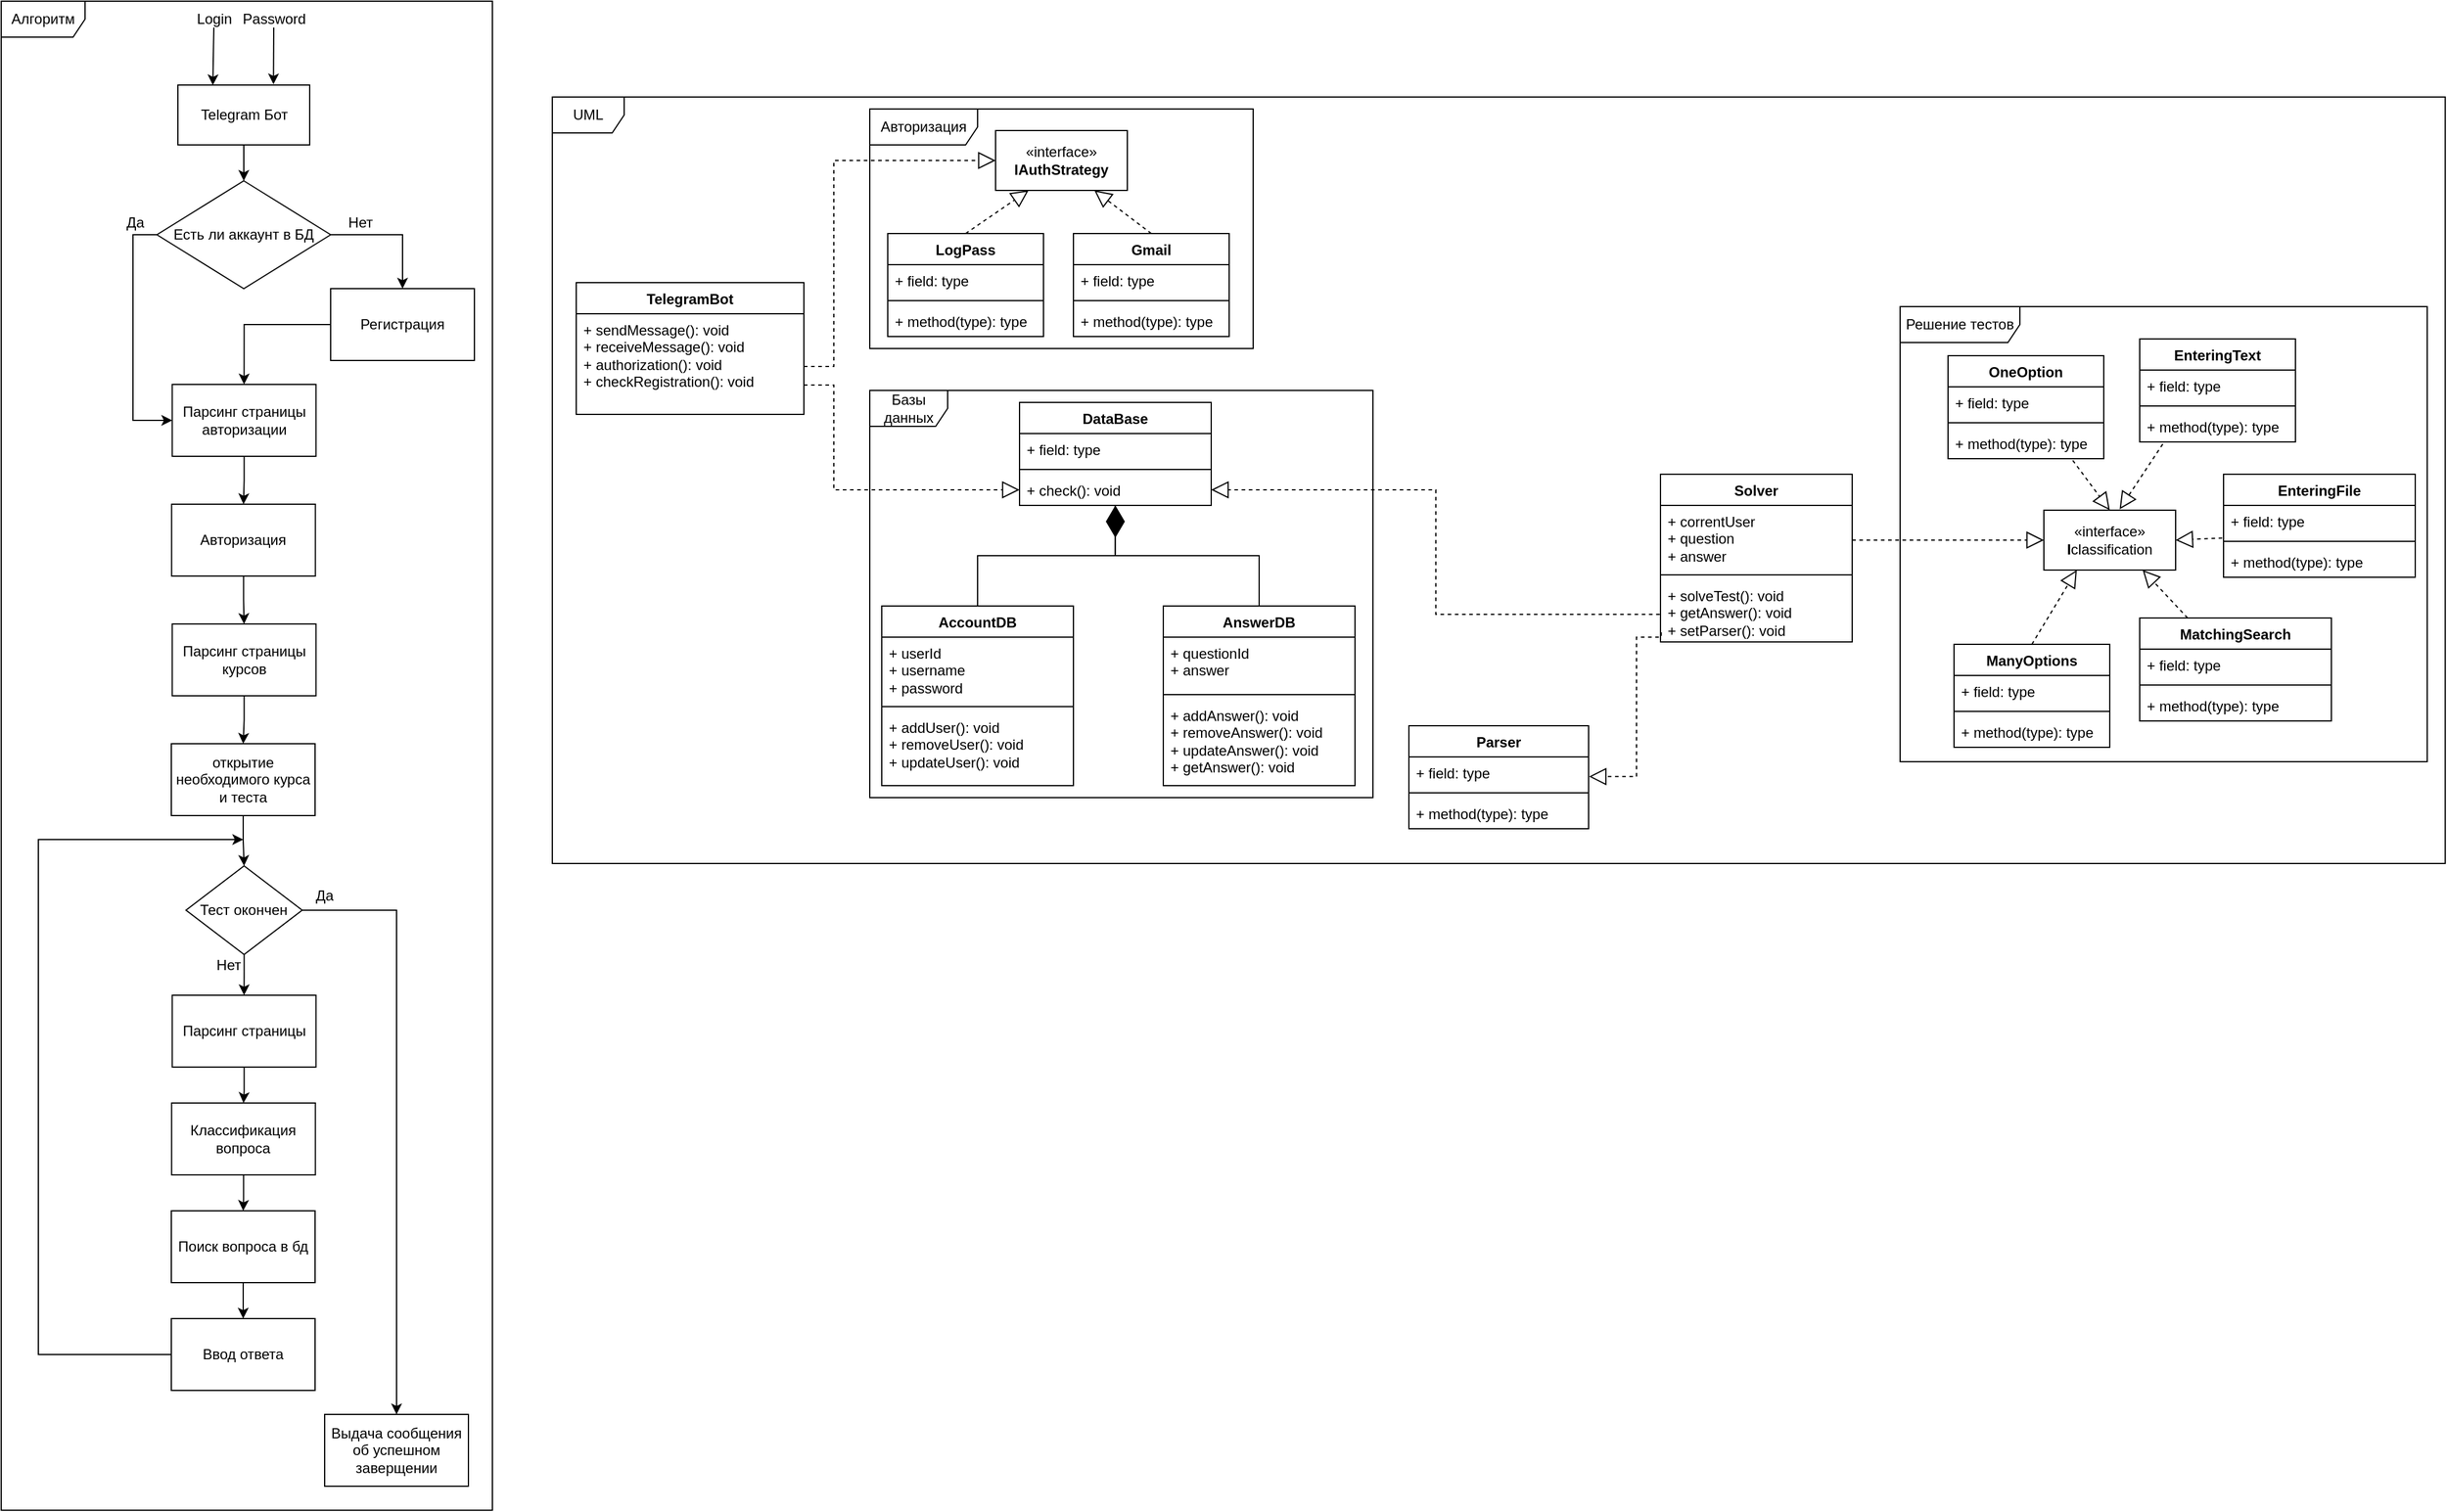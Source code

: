 <mxfile version="22.1.2" type="device">
  <diagram name="Page-1" id="c4acf3e9-155e-7222-9cf6-157b1a14988f">
    <mxGraphModel dx="2790" dy="1450" grid="1" gridSize="10" guides="1" tooltips="1" connect="1" arrows="1" fold="1" page="1" pageScale="1" pageWidth="850" pageHeight="1100" background="none" math="0" shadow="0">
      <root>
        <mxCell id="0" />
        <mxCell id="1" parent="0" />
        <mxCell id="LMiCmeVsYC1KzsGFryo7-1" value="TelegramBot" style="swimlane;fontStyle=1;align=center;verticalAlign=top;childLayout=stackLayout;horizontal=1;startSize=26;horizontalStack=0;resizeParent=1;resizeParentMax=0;resizeLast=0;collapsible=1;marginBottom=0;whiteSpace=wrap;html=1;" vertex="1" parent="1">
          <mxGeometry x="820" y="515" width="190" height="110" as="geometry">
            <mxRectangle x="500" y="34" width="110" height="30" as="alternateBounds" />
          </mxGeometry>
        </mxCell>
        <mxCell id="LMiCmeVsYC1KzsGFryo7-4" value="+ sendMessage(): void&lt;br&gt;+ receiveMessage(): void&lt;br&gt;+&amp;nbsp;authorization(): void&lt;br&gt;+ checkRegistration(): void" style="text;strokeColor=none;fillColor=none;align=left;verticalAlign=top;spacingLeft=4;spacingRight=4;overflow=hidden;rotatable=0;points=[[0,0.5],[1,0.5]];portConstraint=eastwest;whiteSpace=wrap;html=1;" vertex="1" parent="LMiCmeVsYC1KzsGFryo7-1">
          <mxGeometry y="26" width="190" height="84" as="geometry" />
        </mxCell>
        <mxCell id="LMiCmeVsYC1KzsGFryo7-9" value="Solver" style="swimlane;fontStyle=1;align=center;verticalAlign=top;childLayout=stackLayout;horizontal=1;startSize=26;horizontalStack=0;resizeParent=1;resizeParentMax=0;resizeLast=0;collapsible=1;marginBottom=0;whiteSpace=wrap;html=1;" vertex="1" parent="1">
          <mxGeometry x="1725" y="675" width="160" height="140" as="geometry" />
        </mxCell>
        <mxCell id="LMiCmeVsYC1KzsGFryo7-10" value="+ correntUser&lt;br&gt;+ question&lt;br&gt;+ answer" style="text;strokeColor=none;fillColor=none;align=left;verticalAlign=top;spacingLeft=4;spacingRight=4;overflow=hidden;rotatable=0;points=[[0,0.5],[1,0.5]];portConstraint=eastwest;whiteSpace=wrap;html=1;" vertex="1" parent="LMiCmeVsYC1KzsGFryo7-9">
          <mxGeometry y="26" width="160" height="54" as="geometry" />
        </mxCell>
        <mxCell id="LMiCmeVsYC1KzsGFryo7-11" value="" style="line;strokeWidth=1;fillColor=none;align=left;verticalAlign=middle;spacingTop=-1;spacingLeft=3;spacingRight=3;rotatable=0;labelPosition=right;points=[];portConstraint=eastwest;strokeColor=inherit;" vertex="1" parent="LMiCmeVsYC1KzsGFryo7-9">
          <mxGeometry y="80" width="160" height="8" as="geometry" />
        </mxCell>
        <mxCell id="LMiCmeVsYC1KzsGFryo7-12" value="+ solveTest(): void&lt;br&gt;+ getAnswer(): void&lt;br&gt;+&amp;nbsp;setParser(): void" style="text;strokeColor=none;fillColor=none;align=left;verticalAlign=top;spacingLeft=4;spacingRight=4;overflow=hidden;rotatable=0;points=[[0,0.5],[1,0.5]];portConstraint=eastwest;whiteSpace=wrap;html=1;" vertex="1" parent="LMiCmeVsYC1KzsGFryo7-9">
          <mxGeometry y="88" width="160" height="52" as="geometry" />
        </mxCell>
        <mxCell id="LMiCmeVsYC1KzsGFryo7-14" value="Авторизация" style="shape=umlFrame;whiteSpace=wrap;html=1;pointerEvents=0;width=90;height=30;" vertex="1" parent="1">
          <mxGeometry x="1065" y="370" width="320" height="200" as="geometry" />
        </mxCell>
        <mxCell id="LMiCmeVsYC1KzsGFryo7-15" value="«interface»&lt;br&gt;&lt;b&gt;IAuthStrategy&lt;/b&gt;" style="html=1;whiteSpace=wrap;" vertex="1" parent="1">
          <mxGeometry x="1170" y="388" width="110" height="50" as="geometry" />
        </mxCell>
        <mxCell id="LMiCmeVsYC1KzsGFryo7-16" value="LogPass" style="swimlane;fontStyle=1;align=center;verticalAlign=top;childLayout=stackLayout;horizontal=1;startSize=26;horizontalStack=0;resizeParent=1;resizeParentMax=0;resizeLast=0;collapsible=1;marginBottom=0;whiteSpace=wrap;html=1;" vertex="1" parent="1">
          <mxGeometry x="1080" y="474" width="130" height="86" as="geometry" />
        </mxCell>
        <mxCell id="LMiCmeVsYC1KzsGFryo7-17" value="+ field: type" style="text;strokeColor=none;fillColor=none;align=left;verticalAlign=top;spacingLeft=4;spacingRight=4;overflow=hidden;rotatable=0;points=[[0,0.5],[1,0.5]];portConstraint=eastwest;whiteSpace=wrap;html=1;" vertex="1" parent="LMiCmeVsYC1KzsGFryo7-16">
          <mxGeometry y="26" width="130" height="26" as="geometry" />
        </mxCell>
        <mxCell id="LMiCmeVsYC1KzsGFryo7-18" value="" style="line;strokeWidth=1;fillColor=none;align=left;verticalAlign=middle;spacingTop=-1;spacingLeft=3;spacingRight=3;rotatable=0;labelPosition=right;points=[];portConstraint=eastwest;strokeColor=inherit;" vertex="1" parent="LMiCmeVsYC1KzsGFryo7-16">
          <mxGeometry y="52" width="130" height="8" as="geometry" />
        </mxCell>
        <mxCell id="LMiCmeVsYC1KzsGFryo7-19" value="+ method(type): type" style="text;strokeColor=none;fillColor=none;align=left;verticalAlign=top;spacingLeft=4;spacingRight=4;overflow=hidden;rotatable=0;points=[[0,0.5],[1,0.5]];portConstraint=eastwest;whiteSpace=wrap;html=1;" vertex="1" parent="LMiCmeVsYC1KzsGFryo7-16">
          <mxGeometry y="60" width="130" height="26" as="geometry" />
        </mxCell>
        <mxCell id="LMiCmeVsYC1KzsGFryo7-20" value="Gmail" style="swimlane;fontStyle=1;align=center;verticalAlign=top;childLayout=stackLayout;horizontal=1;startSize=26;horizontalStack=0;resizeParent=1;resizeParentMax=0;resizeLast=0;collapsible=1;marginBottom=0;whiteSpace=wrap;html=1;" vertex="1" parent="1">
          <mxGeometry x="1235" y="474" width="130" height="86" as="geometry" />
        </mxCell>
        <mxCell id="LMiCmeVsYC1KzsGFryo7-21" value="+ field: type" style="text;strokeColor=none;fillColor=none;align=left;verticalAlign=top;spacingLeft=4;spacingRight=4;overflow=hidden;rotatable=0;points=[[0,0.5],[1,0.5]];portConstraint=eastwest;whiteSpace=wrap;html=1;" vertex="1" parent="LMiCmeVsYC1KzsGFryo7-20">
          <mxGeometry y="26" width="130" height="26" as="geometry" />
        </mxCell>
        <mxCell id="LMiCmeVsYC1KzsGFryo7-22" value="" style="line;strokeWidth=1;fillColor=none;align=left;verticalAlign=middle;spacingTop=-1;spacingLeft=3;spacingRight=3;rotatable=0;labelPosition=right;points=[];portConstraint=eastwest;strokeColor=inherit;" vertex="1" parent="LMiCmeVsYC1KzsGFryo7-20">
          <mxGeometry y="52" width="130" height="8" as="geometry" />
        </mxCell>
        <mxCell id="LMiCmeVsYC1KzsGFryo7-23" value="+ method(type): type" style="text;strokeColor=none;fillColor=none;align=left;verticalAlign=top;spacingLeft=4;spacingRight=4;overflow=hidden;rotatable=0;points=[[0,0.5],[1,0.5]];portConstraint=eastwest;whiteSpace=wrap;html=1;" vertex="1" parent="LMiCmeVsYC1KzsGFryo7-20">
          <mxGeometry y="60" width="130" height="26" as="geometry" />
        </mxCell>
        <mxCell id="LMiCmeVsYC1KzsGFryo7-24" value="Parser" style="swimlane;fontStyle=1;align=center;verticalAlign=top;childLayout=stackLayout;horizontal=1;startSize=26;horizontalStack=0;resizeParent=1;resizeParentMax=0;resizeLast=0;collapsible=1;marginBottom=0;whiteSpace=wrap;html=1;" vertex="1" parent="1">
          <mxGeometry x="1515" y="885" width="150" height="86" as="geometry" />
        </mxCell>
        <mxCell id="LMiCmeVsYC1KzsGFryo7-25" value="+ field: type" style="text;strokeColor=none;fillColor=none;align=left;verticalAlign=top;spacingLeft=4;spacingRight=4;overflow=hidden;rotatable=0;points=[[0,0.5],[1,0.5]];portConstraint=eastwest;whiteSpace=wrap;html=1;" vertex="1" parent="LMiCmeVsYC1KzsGFryo7-24">
          <mxGeometry y="26" width="150" height="26" as="geometry" />
        </mxCell>
        <mxCell id="LMiCmeVsYC1KzsGFryo7-26" value="" style="line;strokeWidth=1;fillColor=none;align=left;verticalAlign=middle;spacingTop=-1;spacingLeft=3;spacingRight=3;rotatable=0;labelPosition=right;points=[];portConstraint=eastwest;strokeColor=inherit;" vertex="1" parent="LMiCmeVsYC1KzsGFryo7-24">
          <mxGeometry y="52" width="150" height="8" as="geometry" />
        </mxCell>
        <mxCell id="LMiCmeVsYC1KzsGFryo7-27" value="+ method(type): type" style="text;strokeColor=none;fillColor=none;align=left;verticalAlign=top;spacingLeft=4;spacingRight=4;overflow=hidden;rotatable=0;points=[[0,0.5],[1,0.5]];portConstraint=eastwest;whiteSpace=wrap;html=1;" vertex="1" parent="LMiCmeVsYC1KzsGFryo7-24">
          <mxGeometry y="60" width="150" height="26" as="geometry" />
        </mxCell>
        <mxCell id="LMiCmeVsYC1KzsGFryo7-31" value="Решение тестов" style="shape=umlFrame;whiteSpace=wrap;html=1;pointerEvents=0;width=100;height=30;" vertex="1" parent="1">
          <mxGeometry x="1925" y="535" width="440" height="380" as="geometry" />
        </mxCell>
        <mxCell id="LMiCmeVsYC1KzsGFryo7-46" style="edgeStyle=orthogonalEdgeStyle;rounded=0;orthogonalLoop=1;jettySize=auto;html=1;entryX=0.5;entryY=0;entryDx=0;entryDy=0;" edge="1" parent="1" source="LMiCmeVsYC1KzsGFryo7-33" target="LMiCmeVsYC1KzsGFryo7-45">
          <mxGeometry relative="1" as="geometry" />
        </mxCell>
        <mxCell id="LMiCmeVsYC1KzsGFryo7-33" value="Telegram Бот" style="html=1;whiteSpace=wrap;" vertex="1" parent="1">
          <mxGeometry x="487.5" y="350" width="110" height="50" as="geometry" />
        </mxCell>
        <mxCell id="LMiCmeVsYC1KzsGFryo7-37" value="" style="endArrow=classic;html=1;rounded=0;entryX=0.265;entryY=0.003;entryDx=0;entryDy=0;entryPerimeter=0;" edge="1" parent="1" target="LMiCmeVsYC1KzsGFryo7-33">
          <mxGeometry width="50" height="50" relative="1" as="geometry">
            <mxPoint x="517.5" y="302" as="sourcePoint" />
            <mxPoint x="537.5" y="252" as="targetPoint" />
          </mxGeometry>
        </mxCell>
        <mxCell id="LMiCmeVsYC1KzsGFryo7-38" value="" style="endArrow=classic;html=1;rounded=0;entryX=0.725;entryY=-0.012;entryDx=0;entryDy=0;entryPerimeter=0;" edge="1" parent="1" target="LMiCmeVsYC1KzsGFryo7-33">
          <mxGeometry width="50" height="50" relative="1" as="geometry">
            <mxPoint x="567.5" y="302" as="sourcePoint" />
            <mxPoint x="597.5" y="272" as="targetPoint" />
          </mxGeometry>
        </mxCell>
        <mxCell id="LMiCmeVsYC1KzsGFryo7-39" value="Login" style="text;html=1;strokeColor=none;fillColor=none;align=center;verticalAlign=middle;whiteSpace=wrap;rounded=0;" vertex="1" parent="1">
          <mxGeometry x="487.5" y="280" width="60" height="30" as="geometry" />
        </mxCell>
        <mxCell id="LMiCmeVsYC1KzsGFryo7-40" value="Password" style="text;html=1;strokeColor=none;fillColor=none;align=center;verticalAlign=middle;whiteSpace=wrap;rounded=0;" vertex="1" parent="1">
          <mxGeometry x="537.5" y="280" width="60" height="30" as="geometry" />
        </mxCell>
        <mxCell id="LMiCmeVsYC1KzsGFryo7-51" style="edgeStyle=orthogonalEdgeStyle;rounded=0;orthogonalLoop=1;jettySize=auto;html=1;entryX=0.5;entryY=0;entryDx=0;entryDy=0;exitX=1;exitY=0.5;exitDx=0;exitDy=0;" edge="1" parent="1" source="LMiCmeVsYC1KzsGFryo7-45" target="LMiCmeVsYC1KzsGFryo7-48">
          <mxGeometry relative="1" as="geometry" />
        </mxCell>
        <mxCell id="LMiCmeVsYC1KzsGFryo7-57" style="edgeStyle=orthogonalEdgeStyle;rounded=0;orthogonalLoop=1;jettySize=auto;html=1;exitX=0;exitY=0.5;exitDx=0;exitDy=0;entryX=0;entryY=0.5;entryDx=0;entryDy=0;" edge="1" parent="1" source="LMiCmeVsYC1KzsGFryo7-45" target="LMiCmeVsYC1KzsGFryo7-49">
          <mxGeometry relative="1" as="geometry" />
        </mxCell>
        <mxCell id="LMiCmeVsYC1KzsGFryo7-45" value="Есть ли аккаунт в БД" style="rhombus;whiteSpace=wrap;html=1;" vertex="1" parent="1">
          <mxGeometry x="470" y="430" width="145" height="90" as="geometry" />
        </mxCell>
        <mxCell id="LMiCmeVsYC1KzsGFryo7-59" style="edgeStyle=orthogonalEdgeStyle;rounded=0;orthogonalLoop=1;jettySize=auto;html=1;entryX=0.5;entryY=0;entryDx=0;entryDy=0;" edge="1" parent="1" source="LMiCmeVsYC1KzsGFryo7-48" target="LMiCmeVsYC1KzsGFryo7-49">
          <mxGeometry relative="1" as="geometry" />
        </mxCell>
        <mxCell id="LMiCmeVsYC1KzsGFryo7-48" value="Регистрация" style="rounded=0;whiteSpace=wrap;html=1;" vertex="1" parent="1">
          <mxGeometry x="615" y="520" width="120" height="60" as="geometry" />
        </mxCell>
        <mxCell id="LMiCmeVsYC1KzsGFryo7-60" style="edgeStyle=orthogonalEdgeStyle;rounded=0;orthogonalLoop=1;jettySize=auto;html=1;entryX=0.5;entryY=0;entryDx=0;entryDy=0;" edge="1" parent="1" source="LMiCmeVsYC1KzsGFryo7-49" target="LMiCmeVsYC1KzsGFryo7-50">
          <mxGeometry relative="1" as="geometry" />
        </mxCell>
        <mxCell id="LMiCmeVsYC1KzsGFryo7-49" value="Парсинг страницы авторизации" style="rounded=0;whiteSpace=wrap;html=1;" vertex="1" parent="1">
          <mxGeometry x="482.75" y="600" width="120" height="60" as="geometry" />
        </mxCell>
        <mxCell id="LMiCmeVsYC1KzsGFryo7-62" style="edgeStyle=orthogonalEdgeStyle;rounded=0;orthogonalLoop=1;jettySize=auto;html=1;entryX=0.5;entryY=0;entryDx=0;entryDy=0;" edge="1" parent="1" source="LMiCmeVsYC1KzsGFryo7-50" target="LMiCmeVsYC1KzsGFryo7-61">
          <mxGeometry relative="1" as="geometry" />
        </mxCell>
        <mxCell id="LMiCmeVsYC1KzsGFryo7-50" value="Авторизация" style="rounded=0;whiteSpace=wrap;html=1;" vertex="1" parent="1">
          <mxGeometry x="482.25" y="700" width="120" height="60" as="geometry" />
        </mxCell>
        <mxCell id="LMiCmeVsYC1KzsGFryo7-54" value="Нет" style="text;html=1;strokeColor=none;fillColor=none;align=center;verticalAlign=middle;whiteSpace=wrap;rounded=0;" vertex="1" parent="1">
          <mxGeometry x="610" y="450" width="60" height="30" as="geometry" />
        </mxCell>
        <mxCell id="LMiCmeVsYC1KzsGFryo7-58" value="Да" style="text;html=1;strokeColor=none;fillColor=none;align=center;verticalAlign=middle;whiteSpace=wrap;rounded=0;" vertex="1" parent="1">
          <mxGeometry x="422" y="450" width="60" height="30" as="geometry" />
        </mxCell>
        <mxCell id="LMiCmeVsYC1KzsGFryo7-64" style="edgeStyle=orthogonalEdgeStyle;rounded=0;orthogonalLoop=1;jettySize=auto;html=1;entryX=0.5;entryY=0;entryDx=0;entryDy=0;" edge="1" parent="1" source="LMiCmeVsYC1KzsGFryo7-61" target="LMiCmeVsYC1KzsGFryo7-63">
          <mxGeometry relative="1" as="geometry" />
        </mxCell>
        <mxCell id="LMiCmeVsYC1KzsGFryo7-61" value="Парсинг страницы курсов" style="rounded=0;whiteSpace=wrap;html=1;" vertex="1" parent="1">
          <mxGeometry x="482.75" y="800" width="120" height="60" as="geometry" />
        </mxCell>
        <mxCell id="LMiCmeVsYC1KzsGFryo7-77" style="edgeStyle=orthogonalEdgeStyle;rounded=0;orthogonalLoop=1;jettySize=auto;html=1;entryX=0.5;entryY=0;entryDx=0;entryDy=0;" edge="1" parent="1" source="LMiCmeVsYC1KzsGFryo7-63" target="LMiCmeVsYC1KzsGFryo7-65">
          <mxGeometry relative="1" as="geometry" />
        </mxCell>
        <mxCell id="LMiCmeVsYC1KzsGFryo7-63" value="открытие необходимого курса и теста" style="rounded=0;whiteSpace=wrap;html=1;" vertex="1" parent="1">
          <mxGeometry x="482" y="900" width="120" height="60" as="geometry" />
        </mxCell>
        <mxCell id="LMiCmeVsYC1KzsGFryo7-68" style="edgeStyle=orthogonalEdgeStyle;rounded=0;orthogonalLoop=1;jettySize=auto;html=1;entryX=0.5;entryY=0;entryDx=0;entryDy=0;" edge="1" parent="1" source="LMiCmeVsYC1KzsGFryo7-65" target="LMiCmeVsYC1KzsGFryo7-67">
          <mxGeometry relative="1" as="geometry" />
        </mxCell>
        <mxCell id="LMiCmeVsYC1KzsGFryo7-71" style="edgeStyle=orthogonalEdgeStyle;rounded=0;orthogonalLoop=1;jettySize=auto;html=1;entryX=0.5;entryY=0;entryDx=0;entryDy=0;" edge="1" parent="1" source="LMiCmeVsYC1KzsGFryo7-65" target="LMiCmeVsYC1KzsGFryo7-70">
          <mxGeometry relative="1" as="geometry" />
        </mxCell>
        <mxCell id="LMiCmeVsYC1KzsGFryo7-65" value="Тест окончен" style="rhombus;whiteSpace=wrap;html=1;" vertex="1" parent="1">
          <mxGeometry x="494.25" y="1002" width="97" height="74" as="geometry" />
        </mxCell>
        <mxCell id="LMiCmeVsYC1KzsGFryo7-67" value="Выдача сообщения об успешном заверщении" style="rounded=0;whiteSpace=wrap;html=1;" vertex="1" parent="1">
          <mxGeometry x="610" y="1460" width="120" height="60" as="geometry" />
        </mxCell>
        <mxCell id="LMiCmeVsYC1KzsGFryo7-69" value="Да" style="text;html=1;strokeColor=none;fillColor=none;align=center;verticalAlign=middle;whiteSpace=wrap;rounded=0;" vertex="1" parent="1">
          <mxGeometry x="580" y="1012" width="60" height="30" as="geometry" />
        </mxCell>
        <mxCell id="LMiCmeVsYC1KzsGFryo7-78" style="edgeStyle=orthogonalEdgeStyle;rounded=0;orthogonalLoop=1;jettySize=auto;html=1;entryX=0.5;entryY=0;entryDx=0;entryDy=0;" edge="1" parent="1" source="LMiCmeVsYC1KzsGFryo7-70" target="LMiCmeVsYC1KzsGFryo7-73">
          <mxGeometry relative="1" as="geometry" />
        </mxCell>
        <mxCell id="LMiCmeVsYC1KzsGFryo7-70" value="Парсинг страницы" style="rounded=0;whiteSpace=wrap;html=1;" vertex="1" parent="1">
          <mxGeometry x="482.75" y="1110" width="120" height="60" as="geometry" />
        </mxCell>
        <mxCell id="LMiCmeVsYC1KzsGFryo7-72" value="Нет" style="text;html=1;strokeColor=none;fillColor=none;align=center;verticalAlign=middle;whiteSpace=wrap;rounded=0;" vertex="1" parent="1">
          <mxGeometry x="500" y="1070" width="60" height="30" as="geometry" />
        </mxCell>
        <mxCell id="LMiCmeVsYC1KzsGFryo7-79" style="edgeStyle=orthogonalEdgeStyle;rounded=0;orthogonalLoop=1;jettySize=auto;html=1;entryX=0.5;entryY=0;entryDx=0;entryDy=0;" edge="1" parent="1" source="LMiCmeVsYC1KzsGFryo7-73" target="LMiCmeVsYC1KzsGFryo7-74">
          <mxGeometry relative="1" as="geometry" />
        </mxCell>
        <mxCell id="LMiCmeVsYC1KzsGFryo7-73" value="Классификация вопроса" style="rounded=0;whiteSpace=wrap;html=1;" vertex="1" parent="1">
          <mxGeometry x="482.25" y="1200" width="120" height="60" as="geometry" />
        </mxCell>
        <mxCell id="LMiCmeVsYC1KzsGFryo7-81" style="edgeStyle=orthogonalEdgeStyle;rounded=0;orthogonalLoop=1;jettySize=auto;html=1;entryX=0.5;entryY=0;entryDx=0;entryDy=0;" edge="1" parent="1" source="LMiCmeVsYC1KzsGFryo7-74" target="LMiCmeVsYC1KzsGFryo7-75">
          <mxGeometry relative="1" as="geometry" />
        </mxCell>
        <mxCell id="LMiCmeVsYC1KzsGFryo7-74" value="Поиск вопроса в бд" style="rounded=0;whiteSpace=wrap;html=1;" vertex="1" parent="1">
          <mxGeometry x="482" y="1290" width="120" height="60" as="geometry" />
        </mxCell>
        <mxCell id="LMiCmeVsYC1KzsGFryo7-82" style="edgeStyle=orthogonalEdgeStyle;rounded=0;orthogonalLoop=1;jettySize=auto;html=1;" edge="1" parent="1" source="LMiCmeVsYC1KzsGFryo7-75">
          <mxGeometry relative="1" as="geometry">
            <mxPoint x="542" y="980" as="targetPoint" />
            <Array as="points">
              <mxPoint x="371" y="1410" />
              <mxPoint x="371" y="980" />
            </Array>
          </mxGeometry>
        </mxCell>
        <mxCell id="LMiCmeVsYC1KzsGFryo7-75" value="Ввод ответа" style="rounded=0;whiteSpace=wrap;html=1;" vertex="1" parent="1">
          <mxGeometry x="482" y="1380" width="120" height="60" as="geometry" />
        </mxCell>
        <mxCell id="LMiCmeVsYC1KzsGFryo7-83" value="Алгоритм" style="shape=umlFrame;whiteSpace=wrap;html=1;pointerEvents=0;width=70;height=30;" vertex="1" parent="1">
          <mxGeometry x="340" y="280" width="410" height="1260" as="geometry" />
        </mxCell>
        <mxCell id="LMiCmeVsYC1KzsGFryo7-92" value="AccountDB" style="swimlane;fontStyle=1;align=center;verticalAlign=top;childLayout=stackLayout;horizontal=1;startSize=26;horizontalStack=0;resizeParent=1;resizeParentMax=0;resizeLast=0;collapsible=1;marginBottom=0;whiteSpace=wrap;html=1;" vertex="1" parent="1">
          <mxGeometry x="1075" y="785" width="160" height="150" as="geometry" />
        </mxCell>
        <mxCell id="LMiCmeVsYC1KzsGFryo7-93" value="+ userId&lt;br&gt;+ username&lt;br&gt;+ password" style="text;strokeColor=none;fillColor=none;align=left;verticalAlign=top;spacingLeft=4;spacingRight=4;overflow=hidden;rotatable=0;points=[[0,0.5],[1,0.5]];portConstraint=eastwest;whiteSpace=wrap;html=1;" vertex="1" parent="LMiCmeVsYC1KzsGFryo7-92">
          <mxGeometry y="26" width="160" height="54" as="geometry" />
        </mxCell>
        <mxCell id="LMiCmeVsYC1KzsGFryo7-94" value="" style="line;strokeWidth=1;fillColor=none;align=left;verticalAlign=middle;spacingTop=-1;spacingLeft=3;spacingRight=3;rotatable=0;labelPosition=right;points=[];portConstraint=eastwest;strokeColor=inherit;" vertex="1" parent="LMiCmeVsYC1KzsGFryo7-92">
          <mxGeometry y="80" width="160" height="8" as="geometry" />
        </mxCell>
        <mxCell id="LMiCmeVsYC1KzsGFryo7-95" value="+ addUser(): void&lt;br&gt;+ removeUser(): void&lt;br&gt;+ updateUser(): void" style="text;strokeColor=none;fillColor=none;align=left;verticalAlign=top;spacingLeft=4;spacingRight=4;overflow=hidden;rotatable=0;points=[[0,0.5],[1,0.5]];portConstraint=eastwest;whiteSpace=wrap;html=1;" vertex="1" parent="LMiCmeVsYC1KzsGFryo7-92">
          <mxGeometry y="88" width="160" height="62" as="geometry" />
        </mxCell>
        <mxCell id="LMiCmeVsYC1KzsGFryo7-96" value="AnswerDB" style="swimlane;fontStyle=1;align=center;verticalAlign=top;childLayout=stackLayout;horizontal=1;startSize=26;horizontalStack=0;resizeParent=1;resizeParentMax=0;resizeLast=0;collapsible=1;marginBottom=0;whiteSpace=wrap;html=1;" vertex="1" parent="1">
          <mxGeometry x="1310" y="785" width="160" height="150" as="geometry" />
        </mxCell>
        <mxCell id="LMiCmeVsYC1KzsGFryo7-97" value="+ questionId&lt;br&gt;+ answer" style="text;strokeColor=none;fillColor=none;align=left;verticalAlign=top;spacingLeft=4;spacingRight=4;overflow=hidden;rotatable=0;points=[[0,0.5],[1,0.5]];portConstraint=eastwest;whiteSpace=wrap;html=1;" vertex="1" parent="LMiCmeVsYC1KzsGFryo7-96">
          <mxGeometry y="26" width="160" height="44" as="geometry" />
        </mxCell>
        <mxCell id="LMiCmeVsYC1KzsGFryo7-98" value="" style="line;strokeWidth=1;fillColor=none;align=left;verticalAlign=middle;spacingTop=-1;spacingLeft=3;spacingRight=3;rotatable=0;labelPosition=right;points=[];portConstraint=eastwest;strokeColor=inherit;" vertex="1" parent="LMiCmeVsYC1KzsGFryo7-96">
          <mxGeometry y="70" width="160" height="8" as="geometry" />
        </mxCell>
        <mxCell id="LMiCmeVsYC1KzsGFryo7-99" value="+ addAnswer(): void&lt;br&gt;+ removeAnswer(): void&lt;br&gt;+ updateAnswer(): void&lt;br&gt;+ getAnswer(): void" style="text;strokeColor=none;fillColor=none;align=left;verticalAlign=top;spacingLeft=4;spacingRight=4;overflow=hidden;rotatable=0;points=[[0,0.5],[1,0.5]];portConstraint=eastwest;whiteSpace=wrap;html=1;" vertex="1" parent="LMiCmeVsYC1KzsGFryo7-96">
          <mxGeometry y="78" width="160" height="72" as="geometry" />
        </mxCell>
        <mxCell id="LMiCmeVsYC1KzsGFryo7-101" value="" style="endArrow=block;dashed=1;endFill=0;endSize=12;html=1;rounded=0;exitX=0.5;exitY=0;exitDx=0;exitDy=0;entryX=0.25;entryY=1;entryDx=0;entryDy=0;" edge="1" parent="1" source="LMiCmeVsYC1KzsGFryo7-16" target="LMiCmeVsYC1KzsGFryo7-15">
          <mxGeometry width="160" relative="1" as="geometry">
            <mxPoint x="875" y="500" as="sourcePoint" />
            <mxPoint x="1035" y="500" as="targetPoint" />
          </mxGeometry>
        </mxCell>
        <mxCell id="LMiCmeVsYC1KzsGFryo7-102" value="" style="endArrow=block;dashed=1;endFill=0;endSize=12;html=1;rounded=0;exitX=0.5;exitY=0;exitDx=0;exitDy=0;entryX=0.75;entryY=1;entryDx=0;entryDy=0;" edge="1" parent="1" source="LMiCmeVsYC1KzsGFryo7-20" target="LMiCmeVsYC1KzsGFryo7-15">
          <mxGeometry width="160" relative="1" as="geometry">
            <mxPoint x="1155" y="484" as="sourcePoint" />
            <mxPoint x="1208" y="448" as="targetPoint" />
          </mxGeometry>
        </mxCell>
        <mxCell id="LMiCmeVsYC1KzsGFryo7-103" value="" style="endArrow=block;dashed=1;endFill=0;endSize=12;html=1;rounded=0;entryX=0;entryY=0.5;entryDx=0;entryDy=0;edgeStyle=orthogonalEdgeStyle;" edge="1" parent="1" target="LMiCmeVsYC1KzsGFryo7-15">
          <mxGeometry width="160" relative="1" as="geometry">
            <mxPoint x="1010" y="585" as="sourcePoint" />
            <mxPoint x="1238" y="458" as="targetPoint" />
            <Array as="points">
              <mxPoint x="1035" y="585" />
              <mxPoint x="1035" y="413" />
            </Array>
          </mxGeometry>
        </mxCell>
        <mxCell id="LMiCmeVsYC1KzsGFryo7-105" value="«interface»&lt;br&gt;&lt;b&gt;I&lt;/b&gt;classification" style="html=1;whiteSpace=wrap;" vertex="1" parent="1">
          <mxGeometry x="2045" y="705" width="110" height="50" as="geometry" />
        </mxCell>
        <mxCell id="LMiCmeVsYC1KzsGFryo7-106" value="OneOption" style="swimlane;fontStyle=1;align=center;verticalAlign=top;childLayout=stackLayout;horizontal=1;startSize=26;horizontalStack=0;resizeParent=1;resizeParentMax=0;resizeLast=0;collapsible=1;marginBottom=0;whiteSpace=wrap;html=1;" vertex="1" parent="1">
          <mxGeometry x="1965" y="576" width="130" height="86" as="geometry" />
        </mxCell>
        <mxCell id="LMiCmeVsYC1KzsGFryo7-107" value="+ field: type" style="text;strokeColor=none;fillColor=none;align=left;verticalAlign=top;spacingLeft=4;spacingRight=4;overflow=hidden;rotatable=0;points=[[0,0.5],[1,0.5]];portConstraint=eastwest;whiteSpace=wrap;html=1;" vertex="1" parent="LMiCmeVsYC1KzsGFryo7-106">
          <mxGeometry y="26" width="130" height="26" as="geometry" />
        </mxCell>
        <mxCell id="LMiCmeVsYC1KzsGFryo7-108" value="" style="line;strokeWidth=1;fillColor=none;align=left;verticalAlign=middle;spacingTop=-1;spacingLeft=3;spacingRight=3;rotatable=0;labelPosition=right;points=[];portConstraint=eastwest;strokeColor=inherit;" vertex="1" parent="LMiCmeVsYC1KzsGFryo7-106">
          <mxGeometry y="52" width="130" height="8" as="geometry" />
        </mxCell>
        <mxCell id="LMiCmeVsYC1KzsGFryo7-109" value="+ method(type): type" style="text;strokeColor=none;fillColor=none;align=left;verticalAlign=top;spacingLeft=4;spacingRight=4;overflow=hidden;rotatable=0;points=[[0,0.5],[1,0.5]];portConstraint=eastwest;whiteSpace=wrap;html=1;" vertex="1" parent="LMiCmeVsYC1KzsGFryo7-106">
          <mxGeometry y="60" width="130" height="26" as="geometry" />
        </mxCell>
        <mxCell id="LMiCmeVsYC1KzsGFryo7-110" value="ManyOptions" style="swimlane;fontStyle=1;align=center;verticalAlign=top;childLayout=stackLayout;horizontal=1;startSize=26;horizontalStack=0;resizeParent=1;resizeParentMax=0;resizeLast=0;collapsible=1;marginBottom=0;whiteSpace=wrap;html=1;" vertex="1" parent="1">
          <mxGeometry x="1970" y="817" width="130" height="86" as="geometry" />
        </mxCell>
        <mxCell id="LMiCmeVsYC1KzsGFryo7-111" value="+ field: type" style="text;strokeColor=none;fillColor=none;align=left;verticalAlign=top;spacingLeft=4;spacingRight=4;overflow=hidden;rotatable=0;points=[[0,0.5],[1,0.5]];portConstraint=eastwest;whiteSpace=wrap;html=1;" vertex="1" parent="LMiCmeVsYC1KzsGFryo7-110">
          <mxGeometry y="26" width="130" height="26" as="geometry" />
        </mxCell>
        <mxCell id="LMiCmeVsYC1KzsGFryo7-112" value="" style="line;strokeWidth=1;fillColor=none;align=left;verticalAlign=middle;spacingTop=-1;spacingLeft=3;spacingRight=3;rotatable=0;labelPosition=right;points=[];portConstraint=eastwest;strokeColor=inherit;" vertex="1" parent="LMiCmeVsYC1KzsGFryo7-110">
          <mxGeometry y="52" width="130" height="8" as="geometry" />
        </mxCell>
        <mxCell id="LMiCmeVsYC1KzsGFryo7-113" value="+ method(type): type" style="text;strokeColor=none;fillColor=none;align=left;verticalAlign=top;spacingLeft=4;spacingRight=4;overflow=hidden;rotatable=0;points=[[0,0.5],[1,0.5]];portConstraint=eastwest;whiteSpace=wrap;html=1;" vertex="1" parent="LMiCmeVsYC1KzsGFryo7-110">
          <mxGeometry y="60" width="130" height="26" as="geometry" />
        </mxCell>
        <mxCell id="LMiCmeVsYC1KzsGFryo7-114" value="EnteringText" style="swimlane;fontStyle=1;align=center;verticalAlign=top;childLayout=stackLayout;horizontal=1;startSize=26;horizontalStack=0;resizeParent=1;resizeParentMax=0;resizeLast=0;collapsible=1;marginBottom=0;whiteSpace=wrap;html=1;" vertex="1" parent="1">
          <mxGeometry x="2125" y="562" width="130" height="86" as="geometry" />
        </mxCell>
        <mxCell id="LMiCmeVsYC1KzsGFryo7-115" value="+ field: type" style="text;strokeColor=none;fillColor=none;align=left;verticalAlign=top;spacingLeft=4;spacingRight=4;overflow=hidden;rotatable=0;points=[[0,0.5],[1,0.5]];portConstraint=eastwest;whiteSpace=wrap;html=1;" vertex="1" parent="LMiCmeVsYC1KzsGFryo7-114">
          <mxGeometry y="26" width="130" height="26" as="geometry" />
        </mxCell>
        <mxCell id="LMiCmeVsYC1KzsGFryo7-116" value="" style="line;strokeWidth=1;fillColor=none;align=left;verticalAlign=middle;spacingTop=-1;spacingLeft=3;spacingRight=3;rotatable=0;labelPosition=right;points=[];portConstraint=eastwest;strokeColor=inherit;" vertex="1" parent="LMiCmeVsYC1KzsGFryo7-114">
          <mxGeometry y="52" width="130" height="8" as="geometry" />
        </mxCell>
        <mxCell id="LMiCmeVsYC1KzsGFryo7-117" value="+ method(type): type" style="text;strokeColor=none;fillColor=none;align=left;verticalAlign=top;spacingLeft=4;spacingRight=4;overflow=hidden;rotatable=0;points=[[0,0.5],[1,0.5]];portConstraint=eastwest;whiteSpace=wrap;html=1;" vertex="1" parent="LMiCmeVsYC1KzsGFryo7-114">
          <mxGeometry y="60" width="130" height="26" as="geometry" />
        </mxCell>
        <mxCell id="LMiCmeVsYC1KzsGFryo7-118" value="EnteringFile" style="swimlane;fontStyle=1;align=center;verticalAlign=top;childLayout=stackLayout;horizontal=1;startSize=26;horizontalStack=0;resizeParent=1;resizeParentMax=0;resizeLast=0;collapsible=1;marginBottom=0;whiteSpace=wrap;html=1;" vertex="1" parent="1">
          <mxGeometry x="2195" y="675" width="160" height="86" as="geometry" />
        </mxCell>
        <mxCell id="LMiCmeVsYC1KzsGFryo7-119" value="+ field: type" style="text;strokeColor=none;fillColor=none;align=left;verticalAlign=top;spacingLeft=4;spacingRight=4;overflow=hidden;rotatable=0;points=[[0,0.5],[1,0.5]];portConstraint=eastwest;whiteSpace=wrap;html=1;" vertex="1" parent="LMiCmeVsYC1KzsGFryo7-118">
          <mxGeometry y="26" width="160" height="26" as="geometry" />
        </mxCell>
        <mxCell id="LMiCmeVsYC1KzsGFryo7-120" value="" style="line;strokeWidth=1;fillColor=none;align=left;verticalAlign=middle;spacingTop=-1;spacingLeft=3;spacingRight=3;rotatable=0;labelPosition=right;points=[];portConstraint=eastwest;strokeColor=inherit;" vertex="1" parent="LMiCmeVsYC1KzsGFryo7-118">
          <mxGeometry y="52" width="160" height="8" as="geometry" />
        </mxCell>
        <mxCell id="LMiCmeVsYC1KzsGFryo7-121" value="+ method(type): type" style="text;strokeColor=none;fillColor=none;align=left;verticalAlign=top;spacingLeft=4;spacingRight=4;overflow=hidden;rotatable=0;points=[[0,0.5],[1,0.5]];portConstraint=eastwest;whiteSpace=wrap;html=1;" vertex="1" parent="LMiCmeVsYC1KzsGFryo7-118">
          <mxGeometry y="60" width="160" height="26" as="geometry" />
        </mxCell>
        <mxCell id="LMiCmeVsYC1KzsGFryo7-122" value="MatchingSearch" style="swimlane;fontStyle=1;align=center;verticalAlign=top;childLayout=stackLayout;horizontal=1;startSize=26;horizontalStack=0;resizeParent=1;resizeParentMax=0;resizeLast=0;collapsible=1;marginBottom=0;whiteSpace=wrap;html=1;" vertex="1" parent="1">
          <mxGeometry x="2125" y="795" width="160" height="86" as="geometry" />
        </mxCell>
        <mxCell id="LMiCmeVsYC1KzsGFryo7-123" value="+ field: type" style="text;strokeColor=none;fillColor=none;align=left;verticalAlign=top;spacingLeft=4;spacingRight=4;overflow=hidden;rotatable=0;points=[[0,0.5],[1,0.5]];portConstraint=eastwest;whiteSpace=wrap;html=1;" vertex="1" parent="LMiCmeVsYC1KzsGFryo7-122">
          <mxGeometry y="26" width="160" height="26" as="geometry" />
        </mxCell>
        <mxCell id="LMiCmeVsYC1KzsGFryo7-124" value="" style="line;strokeWidth=1;fillColor=none;align=left;verticalAlign=middle;spacingTop=-1;spacingLeft=3;spacingRight=3;rotatable=0;labelPosition=right;points=[];portConstraint=eastwest;strokeColor=inherit;" vertex="1" parent="LMiCmeVsYC1KzsGFryo7-122">
          <mxGeometry y="52" width="160" height="8" as="geometry" />
        </mxCell>
        <mxCell id="LMiCmeVsYC1KzsGFryo7-125" value="+ method(type): type" style="text;strokeColor=none;fillColor=none;align=left;verticalAlign=top;spacingLeft=4;spacingRight=4;overflow=hidden;rotatable=0;points=[[0,0.5],[1,0.5]];portConstraint=eastwest;whiteSpace=wrap;html=1;" vertex="1" parent="LMiCmeVsYC1KzsGFryo7-122">
          <mxGeometry y="60" width="160" height="26" as="geometry" />
        </mxCell>
        <mxCell id="LMiCmeVsYC1KzsGFryo7-126" value="" style="endArrow=block;dashed=1;endFill=0;endSize=12;html=1;rounded=0;entryX=0.5;entryY=0;entryDx=0;entryDy=0;exitX=0.801;exitY=1.055;exitDx=0;exitDy=0;exitPerimeter=0;" edge="1" parent="1" source="LMiCmeVsYC1KzsGFryo7-109" target="LMiCmeVsYC1KzsGFryo7-105">
          <mxGeometry width="160" relative="1" as="geometry">
            <mxPoint x="2025" y="665" as="sourcePoint" />
            <mxPoint x="2155" y="685" as="targetPoint" />
          </mxGeometry>
        </mxCell>
        <mxCell id="LMiCmeVsYC1KzsGFryo7-127" value="" style="endArrow=block;dashed=1;endFill=0;endSize=12;html=1;rounded=0;exitX=0.148;exitY=1.069;exitDx=0;exitDy=0;exitPerimeter=0;entryX=0.575;entryY=-0.016;entryDx=0;entryDy=0;entryPerimeter=0;" edge="1" parent="1" source="LMiCmeVsYC1KzsGFryo7-117" target="LMiCmeVsYC1KzsGFryo7-105">
          <mxGeometry width="160" relative="1" as="geometry">
            <mxPoint x="2125" y="665" as="sourcePoint" />
            <mxPoint x="2285" y="665" as="targetPoint" />
          </mxGeometry>
        </mxCell>
        <mxCell id="LMiCmeVsYC1KzsGFryo7-128" value="" style="endArrow=block;dashed=1;endFill=0;endSize=12;html=1;rounded=0;exitX=-0.007;exitY=1.046;exitDx=0;exitDy=0;exitPerimeter=0;entryX=1;entryY=0.5;entryDx=0;entryDy=0;" edge="1" parent="1" source="LMiCmeVsYC1KzsGFryo7-119" target="LMiCmeVsYC1KzsGFryo7-105">
          <mxGeometry width="160" relative="1" as="geometry">
            <mxPoint x="2005" y="775" as="sourcePoint" />
            <mxPoint x="2165" y="775" as="targetPoint" />
          </mxGeometry>
        </mxCell>
        <mxCell id="LMiCmeVsYC1KzsGFryo7-129" value="" style="endArrow=block;dashed=1;endFill=0;endSize=12;html=1;rounded=0;exitX=0.25;exitY=0;exitDx=0;exitDy=0;entryX=0.75;entryY=1;entryDx=0;entryDy=0;" edge="1" parent="1" source="LMiCmeVsYC1KzsGFryo7-122" target="LMiCmeVsYC1KzsGFryo7-105">
          <mxGeometry width="160" relative="1" as="geometry">
            <mxPoint x="1965" y="785" as="sourcePoint" />
            <mxPoint x="2125" y="785" as="targetPoint" />
          </mxGeometry>
        </mxCell>
        <mxCell id="LMiCmeVsYC1KzsGFryo7-130" value="" style="endArrow=block;dashed=1;endFill=0;endSize=12;html=1;rounded=0;exitX=0.5;exitY=0;exitDx=0;exitDy=0;entryX=0.25;entryY=1;entryDx=0;entryDy=0;" edge="1" parent="1" source="LMiCmeVsYC1KzsGFryo7-110" target="LMiCmeVsYC1KzsGFryo7-105">
          <mxGeometry width="160" relative="1" as="geometry">
            <mxPoint x="1975" y="785" as="sourcePoint" />
            <mxPoint x="2135" y="785" as="targetPoint" />
          </mxGeometry>
        </mxCell>
        <mxCell id="LMiCmeVsYC1KzsGFryo7-131" value="DataBase" style="swimlane;fontStyle=1;align=center;verticalAlign=top;childLayout=stackLayout;horizontal=1;startSize=26;horizontalStack=0;resizeParent=1;resizeParentMax=0;resizeLast=0;collapsible=1;marginBottom=0;whiteSpace=wrap;html=1;" vertex="1" parent="1">
          <mxGeometry x="1190" y="615" width="160" height="86" as="geometry" />
        </mxCell>
        <mxCell id="LMiCmeVsYC1KzsGFryo7-132" value="+ field: type" style="text;strokeColor=none;fillColor=none;align=left;verticalAlign=top;spacingLeft=4;spacingRight=4;overflow=hidden;rotatable=0;points=[[0,0.5],[1,0.5]];portConstraint=eastwest;whiteSpace=wrap;html=1;" vertex="1" parent="LMiCmeVsYC1KzsGFryo7-131">
          <mxGeometry y="26" width="160" height="26" as="geometry" />
        </mxCell>
        <mxCell id="LMiCmeVsYC1KzsGFryo7-133" value="" style="line;strokeWidth=1;fillColor=none;align=left;verticalAlign=middle;spacingTop=-1;spacingLeft=3;spacingRight=3;rotatable=0;labelPosition=right;points=[];portConstraint=eastwest;strokeColor=inherit;" vertex="1" parent="LMiCmeVsYC1KzsGFryo7-131">
          <mxGeometry y="52" width="160" height="8" as="geometry" />
        </mxCell>
        <mxCell id="LMiCmeVsYC1KzsGFryo7-134" value="+ check(): void" style="text;strokeColor=none;fillColor=none;align=left;verticalAlign=top;spacingLeft=4;spacingRight=4;overflow=hidden;rotatable=0;points=[[0,0.5],[1,0.5]];portConstraint=eastwest;whiteSpace=wrap;html=1;" vertex="1" parent="LMiCmeVsYC1KzsGFryo7-131">
          <mxGeometry y="60" width="160" height="26" as="geometry" />
        </mxCell>
        <mxCell id="LMiCmeVsYC1KzsGFryo7-135" value="" style="endArrow=diamondThin;endFill=1;endSize=24;html=1;rounded=0;exitX=0.5;exitY=0;exitDx=0;exitDy=0;entryX=0.5;entryY=1;entryDx=0;entryDy=0;edgeStyle=orthogonalEdgeStyle;" edge="1" parent="1" source="LMiCmeVsYC1KzsGFryo7-92" target="LMiCmeVsYC1KzsGFryo7-131">
          <mxGeometry width="160" relative="1" as="geometry">
            <mxPoint x="1120" y="725" as="sourcePoint" />
            <mxPoint x="1280" y="725" as="targetPoint" />
            <Array as="points">
              <mxPoint x="1155" y="743" />
              <mxPoint x="1270" y="743" />
            </Array>
          </mxGeometry>
        </mxCell>
        <mxCell id="LMiCmeVsYC1KzsGFryo7-137" value="" style="endArrow=none;html=1;rounded=0;entryX=0.5;entryY=0;entryDx=0;entryDy=0;exitX=0.499;exitY=0.99;exitDx=0;exitDy=0;exitPerimeter=0;edgeStyle=orthogonalEdgeStyle;" edge="1" parent="1" source="LMiCmeVsYC1KzsGFryo7-134" target="LMiCmeVsYC1KzsGFryo7-96">
          <mxGeometry width="50" height="50" relative="1" as="geometry">
            <mxPoint x="1270" y="745" as="sourcePoint" />
            <mxPoint x="1340" y="735" as="targetPoint" />
          </mxGeometry>
        </mxCell>
        <mxCell id="LMiCmeVsYC1KzsGFryo7-138" value="Базы данных" style="shape=umlFrame;whiteSpace=wrap;html=1;pointerEvents=0;width=65;height=30;" vertex="1" parent="1">
          <mxGeometry x="1065" y="605" width="420" height="340" as="geometry" />
        </mxCell>
        <mxCell id="LMiCmeVsYC1KzsGFryo7-139" value="" style="endArrow=block;dashed=1;endFill=0;endSize=12;html=1;rounded=0;entryX=0;entryY=0.5;entryDx=0;entryDy=0;exitX=1;exitY=0.708;exitDx=0;exitDy=0;exitPerimeter=0;edgeStyle=orthogonalEdgeStyle;" edge="1" parent="1" source="LMiCmeVsYC1KzsGFryo7-4" target="LMiCmeVsYC1KzsGFryo7-134">
          <mxGeometry width="160" relative="1" as="geometry">
            <mxPoint x="1045" y="685" as="sourcePoint" />
            <mxPoint x="1205" y="685" as="targetPoint" />
            <Array as="points">
              <mxPoint x="1035" y="600" />
              <mxPoint x="1035" y="688" />
            </Array>
          </mxGeometry>
        </mxCell>
        <mxCell id="LMiCmeVsYC1KzsGFryo7-140" value="" style="endArrow=block;dashed=1;endFill=0;endSize=12;html=1;rounded=0;exitX=0.004;exitY=0.845;exitDx=0;exitDy=0;exitPerimeter=0;entryX=1.002;entryY=0.632;entryDx=0;entryDy=0;entryPerimeter=0;edgeStyle=orthogonalEdgeStyle;" edge="1" parent="1" source="LMiCmeVsYC1KzsGFryo7-12" target="LMiCmeVsYC1KzsGFryo7-25">
          <mxGeometry width="160" relative="1" as="geometry">
            <mxPoint x="1555" y="754" as="sourcePoint" />
            <mxPoint x="1715" y="754" as="targetPoint" />
            <Array as="points">
              <mxPoint x="1705" y="811" />
              <mxPoint x="1705" y="927" />
            </Array>
          </mxGeometry>
        </mxCell>
        <mxCell id="LMiCmeVsYC1KzsGFryo7-141" value="" style="endArrow=block;dashed=1;endFill=0;endSize=12;html=1;rounded=0;entryX=0;entryY=0.5;entryDx=0;entryDy=0;exitX=1;exitY=0.536;exitDx=0;exitDy=0;exitPerimeter=0;" edge="1" parent="1" source="LMiCmeVsYC1KzsGFryo7-10" target="LMiCmeVsYC1KzsGFryo7-105">
          <mxGeometry width="160" relative="1" as="geometry">
            <mxPoint x="1920" y="725" as="sourcePoint" />
            <mxPoint x="2080" y="725" as="targetPoint" />
          </mxGeometry>
        </mxCell>
        <mxCell id="LMiCmeVsYC1KzsGFryo7-144" value="" style="endArrow=block;dashed=1;endFill=0;endSize=12;html=1;rounded=0;entryX=1;entryY=0.5;entryDx=0;entryDy=0;exitX=-0.004;exitY=0.558;exitDx=0;exitDy=0;edgeStyle=orthogonalEdgeStyle;exitPerimeter=0;" edge="1" parent="1" source="LMiCmeVsYC1KzsGFryo7-12" target="LMiCmeVsYC1KzsGFryo7-134">
          <mxGeometry width="160" relative="1" as="geometry">
            <mxPoint x="1305" y="685" as="sourcePoint" />
            <mxPoint x="1465" y="685" as="targetPoint" />
          </mxGeometry>
        </mxCell>
        <mxCell id="LMiCmeVsYC1KzsGFryo7-146" value="UML" style="shape=umlFrame;whiteSpace=wrap;html=1;pointerEvents=0;" vertex="1" parent="1">
          <mxGeometry x="800" y="360" width="1580" height="640" as="geometry" />
        </mxCell>
      </root>
    </mxGraphModel>
  </diagram>
</mxfile>
